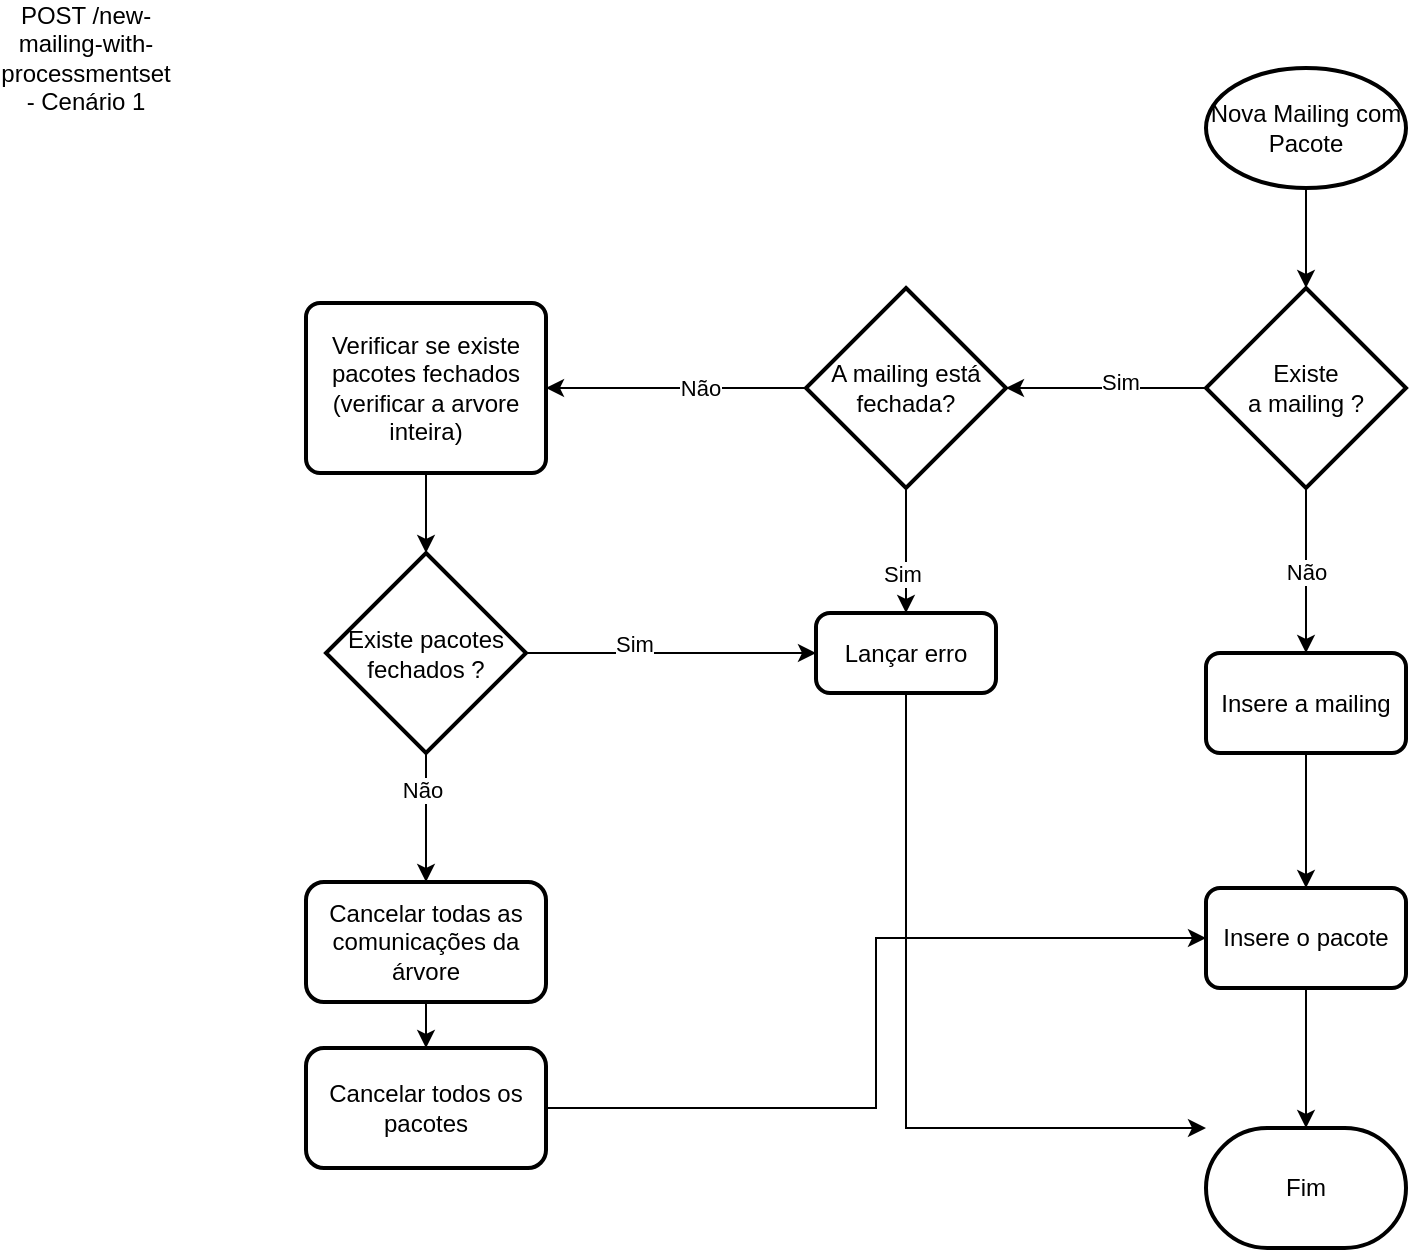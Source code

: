 <mxfile version="21.3.8" type="github" pages="4">
  <diagram name="Insert de Mailing e Pacote" id="lF3jtP0QK_2BHrpvGSCH">
    <mxGraphModel dx="1362" dy="807" grid="1" gridSize="10" guides="1" tooltips="1" connect="1" arrows="1" fold="1" page="1" pageScale="1" pageWidth="1100" pageHeight="850" background="none" math="0" shadow="0">
      <root>
        <mxCell id="H1CdM9GcUdjDX5seQ0vj-0" />
        <mxCell id="H1CdM9GcUdjDX5seQ0vj-1" parent="H1CdM9GcUdjDX5seQ0vj-0" />
        <mxCell id="sftJx_cQq0EpNa8cpBUc-5" value="POST /new-mailing-with-processmentset - Cenário 1" style="text;html=1;strokeColor=none;fillColor=none;align=center;verticalAlign=middle;whiteSpace=wrap;rounded=0;" parent="H1CdM9GcUdjDX5seQ0vj-1" vertex="1">
          <mxGeometry x="100" y="50" width="60" height="30" as="geometry" />
        </mxCell>
        <mxCell id="sftJx_cQq0EpNa8cpBUc-18" style="edgeStyle=orthogonalEdgeStyle;rounded=0;orthogonalLoop=1;jettySize=auto;html=1;" parent="H1CdM9GcUdjDX5seQ0vj-1" source="sftJx_cQq0EpNa8cpBUc-17" target="sftJx_cQq0EpNa8cpBUc-19" edge="1">
          <mxGeometry relative="1" as="geometry">
            <mxPoint x="740" y="230" as="targetPoint" />
          </mxGeometry>
        </mxCell>
        <mxCell id="sftJx_cQq0EpNa8cpBUc-17" value="Nova Mailing com Pacote" style="strokeWidth=2;html=1;shape=mxgraph.flowchart.start_1;whiteSpace=wrap;" parent="H1CdM9GcUdjDX5seQ0vj-1" vertex="1">
          <mxGeometry x="690" y="70" width="100" height="60" as="geometry" />
        </mxCell>
        <mxCell id="sftJx_cQq0EpNa8cpBUc-27" style="edgeStyle=orthogonalEdgeStyle;rounded=0;orthogonalLoop=1;jettySize=auto;html=1;" parent="H1CdM9GcUdjDX5seQ0vj-1" source="sftJx_cQq0EpNa8cpBUc-19" target="sftJx_cQq0EpNa8cpBUc-51" edge="1">
          <mxGeometry relative="1" as="geometry">
            <mxPoint x="550" y="230" as="targetPoint" />
          </mxGeometry>
        </mxCell>
        <mxCell id="sftJx_cQq0EpNa8cpBUc-29" value="Sim" style="edgeLabel;html=1;align=center;verticalAlign=middle;resizable=0;points=[];" parent="sftJx_cQq0EpNa8cpBUc-27" vertex="1" connectable="0">
          <mxGeometry x="-0.143" y="-3" relative="1" as="geometry">
            <mxPoint as="offset" />
          </mxGeometry>
        </mxCell>
        <mxCell id="sftJx_cQq0EpNa8cpBUc-59" value="Não" style="edgeStyle=orthogonalEdgeStyle;rounded=0;orthogonalLoop=1;jettySize=auto;html=1;" parent="H1CdM9GcUdjDX5seQ0vj-1" source="sftJx_cQq0EpNa8cpBUc-19" target="sftJx_cQq0EpNa8cpBUc-21" edge="1">
          <mxGeometry relative="1" as="geometry">
            <Array as="points">
              <mxPoint x="740" y="310" />
              <mxPoint x="740" y="310" />
            </Array>
          </mxGeometry>
        </mxCell>
        <mxCell id="sftJx_cQq0EpNa8cpBUc-19" value="Existe &lt;br&gt;a mailing ?" style="strokeWidth=2;html=1;shape=mxgraph.flowchart.decision;whiteSpace=wrap;" parent="H1CdM9GcUdjDX5seQ0vj-1" vertex="1">
          <mxGeometry x="690" y="180" width="100" height="100" as="geometry" />
        </mxCell>
        <mxCell id="sftJx_cQq0EpNa8cpBUc-23" style="edgeStyle=orthogonalEdgeStyle;rounded=0;orthogonalLoop=1;jettySize=auto;html=1;" parent="H1CdM9GcUdjDX5seQ0vj-1" source="sftJx_cQq0EpNa8cpBUc-21" target="sftJx_cQq0EpNa8cpBUc-22" edge="1">
          <mxGeometry relative="1" as="geometry" />
        </mxCell>
        <mxCell id="sftJx_cQq0EpNa8cpBUc-21" value="Insere a mailing" style="rounded=1;whiteSpace=wrap;html=1;absoluteArcSize=1;arcSize=14;strokeWidth=2;" parent="H1CdM9GcUdjDX5seQ0vj-1" vertex="1">
          <mxGeometry x="690" y="362.5" width="100" height="50" as="geometry" />
        </mxCell>
        <mxCell id="sftJx_cQq0EpNa8cpBUc-26" style="edgeStyle=orthogonalEdgeStyle;rounded=0;orthogonalLoop=1;jettySize=auto;html=1;" parent="H1CdM9GcUdjDX5seQ0vj-1" source="sftJx_cQq0EpNa8cpBUc-22" target="sftJx_cQq0EpNa8cpBUc-25" edge="1">
          <mxGeometry relative="1" as="geometry" />
        </mxCell>
        <mxCell id="sftJx_cQq0EpNa8cpBUc-22" value="Insere o pacote" style="rounded=1;whiteSpace=wrap;html=1;absoluteArcSize=1;arcSize=14;strokeWidth=2;" parent="H1CdM9GcUdjDX5seQ0vj-1" vertex="1">
          <mxGeometry x="690" y="480" width="100" height="50" as="geometry" />
        </mxCell>
        <mxCell id="sftJx_cQq0EpNa8cpBUc-25" value="Fim" style="strokeWidth=2;html=1;shape=mxgraph.flowchart.terminator;whiteSpace=wrap;" parent="H1CdM9GcUdjDX5seQ0vj-1" vertex="1">
          <mxGeometry x="690" y="600" width="100" height="60" as="geometry" />
        </mxCell>
        <mxCell id="sftJx_cQq0EpNa8cpBUc-31" value="" style="edgeStyle=orthogonalEdgeStyle;rounded=0;orthogonalLoop=1;jettySize=auto;html=1;" parent="H1CdM9GcUdjDX5seQ0vj-1" source="sftJx_cQq0EpNa8cpBUc-28" target="sftJx_cQq0EpNa8cpBUc-30" edge="1">
          <mxGeometry relative="1" as="geometry" />
        </mxCell>
        <mxCell id="sftJx_cQq0EpNa8cpBUc-28" value="Verificar se existe pacotes fechados&lt;br&gt;(verificar a arvore inteira)" style="rounded=1;whiteSpace=wrap;html=1;absoluteArcSize=1;arcSize=14;strokeWidth=2;" parent="H1CdM9GcUdjDX5seQ0vj-1" vertex="1">
          <mxGeometry x="240" y="187.5" width="120" height="85" as="geometry" />
        </mxCell>
        <mxCell id="sftJx_cQq0EpNa8cpBUc-32" style="edgeStyle=orthogonalEdgeStyle;rounded=0;orthogonalLoop=1;jettySize=auto;html=1;entryX=0;entryY=0.5;entryDx=0;entryDy=0;" parent="H1CdM9GcUdjDX5seQ0vj-1" source="sftJx_cQq0EpNa8cpBUc-30" target="sftJx_cQq0EpNa8cpBUc-55" edge="1">
          <mxGeometry relative="1" as="geometry">
            <mxPoint x="960" y="645" as="targetPoint" />
          </mxGeometry>
        </mxCell>
        <mxCell id="sftJx_cQq0EpNa8cpBUc-33" value="Sim" style="edgeLabel;html=1;align=center;verticalAlign=middle;resizable=0;points=[];" parent="sftJx_cQq0EpNa8cpBUc-32" vertex="1" connectable="0">
          <mxGeometry x="-0.257" y="5" relative="1" as="geometry">
            <mxPoint as="offset" />
          </mxGeometry>
        </mxCell>
        <mxCell id="sftJx_cQq0EpNa8cpBUc-41" value="" style="edgeStyle=orthogonalEdgeStyle;rounded=0;orthogonalLoop=1;jettySize=auto;html=1;" parent="H1CdM9GcUdjDX5seQ0vj-1" source="sftJx_cQq0EpNa8cpBUc-30" target="sftJx_cQq0EpNa8cpBUc-40" edge="1">
          <mxGeometry relative="1" as="geometry" />
        </mxCell>
        <mxCell id="sftJx_cQq0EpNa8cpBUc-42" value="Não" style="edgeLabel;html=1;align=center;verticalAlign=middle;resizable=0;points=[];" parent="sftJx_cQq0EpNa8cpBUc-41" vertex="1" connectable="0">
          <mxGeometry x="-0.48" y="-2" relative="1" as="geometry">
            <mxPoint y="1" as="offset" />
          </mxGeometry>
        </mxCell>
        <mxCell id="sftJx_cQq0EpNa8cpBUc-30" value="Existe pacotes fechados ?" style="strokeWidth=2;html=1;shape=mxgraph.flowchart.decision;whiteSpace=wrap;" parent="H1CdM9GcUdjDX5seQ0vj-1" vertex="1">
          <mxGeometry x="250" y="312.5" width="100" height="100" as="geometry" />
        </mxCell>
        <mxCell id="sftJx_cQq0EpNa8cpBUc-47" style="edgeStyle=orthogonalEdgeStyle;rounded=0;orthogonalLoop=1;jettySize=auto;html=1;" parent="H1CdM9GcUdjDX5seQ0vj-1" source="sftJx_cQq0EpNa8cpBUc-40" target="sftJx_cQq0EpNa8cpBUc-46" edge="1">
          <mxGeometry relative="1" as="geometry" />
        </mxCell>
        <mxCell id="sftJx_cQq0EpNa8cpBUc-40" value="Cancelar todas as comunicações da árvore" style="rounded=1;whiteSpace=wrap;html=1;strokeWidth=2;" parent="H1CdM9GcUdjDX5seQ0vj-1" vertex="1">
          <mxGeometry x="240" y="477" width="120" height="60" as="geometry" />
        </mxCell>
        <mxCell id="sftJx_cQq0EpNa8cpBUc-64" style="edgeStyle=orthogonalEdgeStyle;rounded=0;orthogonalLoop=1;jettySize=auto;html=1;entryX=0;entryY=0.5;entryDx=0;entryDy=0;" parent="H1CdM9GcUdjDX5seQ0vj-1" source="sftJx_cQq0EpNa8cpBUc-46" target="sftJx_cQq0EpNa8cpBUc-22" edge="1">
          <mxGeometry relative="1" as="geometry" />
        </mxCell>
        <mxCell id="sftJx_cQq0EpNa8cpBUc-46" value="Cancelar todos os pacotes" style="rounded=1;whiteSpace=wrap;html=1;strokeWidth=2;" parent="H1CdM9GcUdjDX5seQ0vj-1" vertex="1">
          <mxGeometry x="240" y="560" width="120" height="60" as="geometry" />
        </mxCell>
        <mxCell id="sftJx_cQq0EpNa8cpBUc-52" style="edgeStyle=orthogonalEdgeStyle;rounded=0;orthogonalLoop=1;jettySize=auto;html=1;entryX=1;entryY=0.5;entryDx=0;entryDy=0;" parent="H1CdM9GcUdjDX5seQ0vj-1" source="sftJx_cQq0EpNa8cpBUc-51" target="sftJx_cQq0EpNa8cpBUc-28" edge="1">
          <mxGeometry relative="1" as="geometry" />
        </mxCell>
        <mxCell id="sftJx_cQq0EpNa8cpBUc-53" value="Não" style="edgeLabel;html=1;align=center;verticalAlign=middle;resizable=0;points=[];" parent="sftJx_cQq0EpNa8cpBUc-52" vertex="1" connectable="0">
          <mxGeometry x="-0.182" relative="1" as="geometry">
            <mxPoint as="offset" />
          </mxGeometry>
        </mxCell>
        <mxCell id="sftJx_cQq0EpNa8cpBUc-56" style="edgeStyle=orthogonalEdgeStyle;rounded=0;orthogonalLoop=1;jettySize=auto;html=1;" parent="H1CdM9GcUdjDX5seQ0vj-1" source="sftJx_cQq0EpNa8cpBUc-51" target="sftJx_cQq0EpNa8cpBUc-55" edge="1">
          <mxGeometry relative="1" as="geometry">
            <mxPoint x="1230" y="250" as="sourcePoint" />
          </mxGeometry>
        </mxCell>
        <mxCell id="sftJx_cQq0EpNa8cpBUc-57" value="Sim" style="edgeLabel;html=1;align=center;verticalAlign=middle;resizable=0;points=[];" parent="sftJx_cQq0EpNa8cpBUc-56" vertex="1" connectable="0">
          <mxGeometry x="0.379" y="-2" relative="1" as="geometry">
            <mxPoint as="offset" />
          </mxGeometry>
        </mxCell>
        <mxCell id="sftJx_cQq0EpNa8cpBUc-51" value="A mailing está fechada?" style="strokeWidth=2;html=1;shape=mxgraph.flowchart.decision;whiteSpace=wrap;" parent="H1CdM9GcUdjDX5seQ0vj-1" vertex="1">
          <mxGeometry x="490" y="180" width="100" height="100" as="geometry" />
        </mxCell>
        <mxCell id="sftJx_cQq0EpNa8cpBUc-60" style="edgeStyle=orthogonalEdgeStyle;rounded=0;orthogonalLoop=1;jettySize=auto;html=1;" parent="H1CdM9GcUdjDX5seQ0vj-1" source="sftJx_cQq0EpNa8cpBUc-55" target="sftJx_cQq0EpNa8cpBUc-25" edge="1">
          <mxGeometry relative="1" as="geometry">
            <Array as="points">
              <mxPoint x="540" y="600" />
            </Array>
          </mxGeometry>
        </mxCell>
        <mxCell id="sftJx_cQq0EpNa8cpBUc-55" value="Lançar erro" style="rounded=1;whiteSpace=wrap;html=1;absoluteArcSize=1;arcSize=14;strokeWidth=2;" parent="H1CdM9GcUdjDX5seQ0vj-1" vertex="1">
          <mxGeometry x="495" y="342.5" width="90" height="40" as="geometry" />
        </mxCell>
      </root>
    </mxGraphModel>
  </diagram>
  <diagram id="BlkH3G7-VzO7GStOXpz6" name="Banco de dados Postgres - dataapi">
    <mxGraphModel dx="2189" dy="807" grid="1" gridSize="10" guides="1" tooltips="1" connect="1" arrows="1" fold="1" page="1" pageScale="1" pageWidth="827" pageHeight="1169" math="0" shadow="0">
      <root>
        <mxCell id="0" />
        <mxCell id="1" parent="0" />
        <mxCell id="BjVdgFGOSt9vHcssXVpr-1" value="external-authentication" style="shape=cylinder3;whiteSpace=wrap;html=1;boundedLbl=1;backgroundOutline=1;size=15;" vertex="1" parent="1">
          <mxGeometry x="590" y="320" width="60" height="80" as="geometry" />
        </mxCell>
        <mxCell id="BjVdgFGOSt9vHcssXVpr-3" value="" style="edgeStyle=orthogonalEdgeStyle;rounded=0;orthogonalLoop=1;jettySize=auto;html=1;" edge="1" parent="1" source="BjVdgFGOSt9vHcssXVpr-2" target="BjVdgFGOSt9vHcssXVpr-1">
          <mxGeometry relative="1" as="geometry" />
        </mxCell>
        <mxCell id="BjVdgFGOSt9vHcssXVpr-2" value="data-api&lt;br&gt;50" style="rounded=1;whiteSpace=wrap;html=1;" vertex="1" parent="1">
          <mxGeometry x="560" y="210" width="120" height="60" as="geometry" />
        </mxCell>
        <mxCell id="BjVdgFGOSt9vHcssXVpr-5" value="" style="edgeStyle=orthogonalEdgeStyle;rounded=0;orthogonalLoop=1;jettySize=auto;html=1;" edge="1" parent="1" source="BjVdgFGOSt9vHcssXVpr-6">
          <mxGeometry relative="1" as="geometry">
            <mxPoint x="620" y="570" as="targetPoint" />
          </mxGeometry>
        </mxCell>
        <mxCell id="BjVdgFGOSt9vHcssXVpr-6" value="data-api&lt;br&gt;1004" style="rounded=1;whiteSpace=wrap;html=1;" vertex="1" parent="1">
          <mxGeometry x="560" y="460" width="120" height="60" as="geometry" />
        </mxCell>
        <mxCell id="BjVdgFGOSt9vHcssXVpr-13" style="edgeStyle=orthogonalEdgeStyle;rounded=0;orthogonalLoop=1;jettySize=auto;html=1;fillColor=#d5e8d4;strokeColor=#82b366;" edge="1" parent="1" source="BjVdgFGOSt9vHcssXVpr-7" target="BjVdgFGOSt9vHcssXVpr-12">
          <mxGeometry relative="1" as="geometry" />
        </mxCell>
        <mxCell id="BjVdgFGOSt9vHcssXVpr-22" style="edgeStyle=orthogonalEdgeStyle;rounded=0;orthogonalLoop=1;jettySize=auto;html=1;exitX=1;exitY=0.75;exitDx=0;exitDy=0;fillColor=#ffe6cc;strokeColor=#d79b00;" edge="1" parent="1" source="BjVdgFGOSt9vHcssXVpr-7" target="BjVdgFGOSt9vHcssXVpr-12">
          <mxGeometry relative="1" as="geometry" />
        </mxCell>
        <mxCell id="BjVdgFGOSt9vHcssXVpr-7" value="authentication-service" style="rounded=1;whiteSpace=wrap;html=1;" vertex="1" parent="1">
          <mxGeometry x="110" y="210" width="170" height="60" as="geometry" />
        </mxCell>
        <mxCell id="BjVdgFGOSt9vHcssXVpr-11" value="external-authentication" style="shape=cylinder3;whiteSpace=wrap;html=1;boundedLbl=1;backgroundOutline=1;size=15;" vertex="1" parent="1">
          <mxGeometry x="590" y="570" width="60" height="80" as="geometry" />
        </mxCell>
        <mxCell id="BjVdgFGOSt9vHcssXVpr-14" style="edgeStyle=orthogonalEdgeStyle;rounded=0;orthogonalLoop=1;jettySize=auto;html=1;fillColor=#d5e8d4;strokeColor=#82b366;" edge="1" parent="1" source="BjVdgFGOSt9vHcssXVpr-12" target="BjVdgFGOSt9vHcssXVpr-2">
          <mxGeometry relative="1" as="geometry" />
        </mxCell>
        <mxCell id="BjVdgFGOSt9vHcssXVpr-23" style="edgeStyle=orthogonalEdgeStyle;rounded=0;orthogonalLoop=1;jettySize=auto;html=1;entryX=0;entryY=0.5;entryDx=0;entryDy=0;fillColor=#ffe6cc;strokeColor=#d79b00;" edge="1" parent="1" source="BjVdgFGOSt9vHcssXVpr-12" target="BjVdgFGOSt9vHcssXVpr-6">
          <mxGeometry relative="1" as="geometry" />
        </mxCell>
        <mxCell id="BjVdgFGOSt9vHcssXVpr-12" value="Internal Gateway API" style="ellipse;shape=cloud;whiteSpace=wrap;html=1;" vertex="1" parent="1">
          <mxGeometry x="340" y="190" width="160" height="100" as="geometry" />
        </mxCell>
        <mxCell id="BjVdgFGOSt9vHcssXVpr-18" style="edgeStyle=orthogonalEdgeStyle;rounded=0;orthogonalLoop=1;jettySize=auto;html=1;fillColor=#d5e8d4;strokeColor=#82b366;" edge="1" parent="1" source="BjVdgFGOSt9vHcssXVpr-16" target="BjVdgFGOSt9vHcssXVpr-7">
          <mxGeometry relative="1" as="geometry" />
        </mxCell>
        <mxCell id="BjVdgFGOSt9vHcssXVpr-16" value="username: edp-sp&lt;br&gt;password: pass-edp&lt;br&gt;client: edp-attachment&lt;br&gt;brandid: 30" style="text;html=1;align=center;verticalAlign=middle;whiteSpace=wrap;rounded=0;fillColor=#d5e8d4;strokeColor=#82b366;" vertex="1" parent="1">
          <mxGeometry x="-170" y="195" width="140" height="90" as="geometry" />
        </mxCell>
        <mxCell id="BjVdgFGOSt9vHcssXVpr-21" style="edgeStyle=orthogonalEdgeStyle;rounded=0;orthogonalLoop=1;jettySize=auto;html=1;entryX=0.5;entryY=1;entryDx=0;entryDy=0;fillColor=#ffe6cc;strokeColor=#d79b00;" edge="1" parent="1" source="BjVdgFGOSt9vHcssXVpr-20" target="BjVdgFGOSt9vHcssXVpr-7">
          <mxGeometry relative="1" as="geometry" />
        </mxCell>
        <mxCell id="BjVdgFGOSt9vHcssXVpr-20" value="username: unimed-sjp&lt;br&gt;password: pass-unimed&lt;br&gt;client: unimed-client&lt;br&gt;brandid: 1004" style="text;html=1;align=center;verticalAlign=middle;whiteSpace=wrap;rounded=0;fillColor=#ffe6cc;strokeColor=#d79b00;" vertex="1" parent="1">
          <mxGeometry x="-170" y="445" width="140" height="90" as="geometry" />
        </mxCell>
        <mxCell id="6PM6QchEXmXMVE4ja0fh-1" value="https://multichannel.validpay.com.br/external/auth/login" style="text;html=1;strokeColor=none;fillColor=none;align=center;verticalAlign=middle;whiteSpace=wrap;rounded=0;" vertex="1" parent="1">
          <mxGeometry x="-100" y="120" width="60" height="30" as="geometry" />
        </mxCell>
        <mxCell id="W-zhPdagAVIhLr47XeMp-1" value="Pros&lt;br&gt;&lt;br&gt;&lt;ul&gt;&lt;li&gt;A URL não expoe o BrandId&lt;/li&gt;&lt;li&gt;Banco de dados não foge do Postgres&lt;/li&gt;&lt;/ul&gt;" style="text;html=1;align=center;verticalAlign=middle;resizable=0;points=[];autosize=1;strokeColor=default;fillColor=none;" vertex="1" parent="1">
          <mxGeometry x="150" y="30" width="270" height="100" as="geometry" />
        </mxCell>
        <mxCell id="ESS8GYpc5s9YEk1oyxTF-1" value="Contras&lt;br&gt;&lt;br&gt;&lt;ul&gt;&lt;li style=&quot;text-align: left;&quot;&gt;Coloca regra de negócio no data-api para cadastros de usuarios o que não tem nada a ver com a proposta&lt;/li&gt;&lt;li style=&quot;text-align: left;&quot;&gt;Exige que o autentication-service seja separado do external-gateway-api&lt;/li&gt;&lt;/ul&gt;" style="text;html=1;align=center;verticalAlign=middle;resizable=0;points=[];autosize=1;strokeColor=default;" vertex="1" parent="1">
          <mxGeometry x="440" y="30" width="630" height="100" as="geometry" />
        </mxCell>
      </root>
    </mxGraphModel>
  </diagram>
  <diagram name="Banco de dados Postgres - autenticationservice" id="2563tfGpi3_izA32CDwc">
    <mxGraphModel dx="2189" dy="807" grid="1" gridSize="10" guides="1" tooltips="1" connect="1" arrows="1" fold="1" page="1" pageScale="1" pageWidth="827" pageHeight="1169" math="0" shadow="0">
      <root>
        <mxCell id="yc2Phyb1XLGK31DDjYgv-0" />
        <mxCell id="yc2Phyb1XLGK31DDjYgv-1" parent="yc2Phyb1XLGK31DDjYgv-0" />
        <mxCell id="yc2Phyb1XLGK31DDjYgv-2" value="external-authentication" style="shape=cylinder3;whiteSpace=wrap;html=1;boundedLbl=1;backgroundOutline=1;size=15;" vertex="1" parent="yc2Phyb1XLGK31DDjYgv-1">
          <mxGeometry x="590" y="320" width="60" height="80" as="geometry" />
        </mxCell>
        <mxCell id="yc2Phyb1XLGK31DDjYgv-3" value="" style="edgeStyle=orthogonalEdgeStyle;rounded=0;orthogonalLoop=1;jettySize=auto;html=1;" edge="1" parent="yc2Phyb1XLGK31DDjYgv-1" source="yc2Phyb1XLGK31DDjYgv-4" target="yc2Phyb1XLGK31DDjYgv-2">
          <mxGeometry relative="1" as="geometry" />
        </mxCell>
        <mxCell id="yc2Phyb1XLGK31DDjYgv-4" value="authentication-service&lt;br style=&quot;border-color: var(--border-color);&quot;&gt;50" style="rounded=1;whiteSpace=wrap;html=1;fillColor=#d5e8d4;strokeColor=#82b366;" vertex="1" parent="yc2Phyb1XLGK31DDjYgv-1">
          <mxGeometry x="560" y="210" width="120" height="60" as="geometry" />
        </mxCell>
        <mxCell id="yc2Phyb1XLGK31DDjYgv-5" value="" style="edgeStyle=orthogonalEdgeStyle;rounded=0;orthogonalLoop=1;jettySize=auto;html=1;" edge="1" parent="yc2Phyb1XLGK31DDjYgv-1" source="yc2Phyb1XLGK31DDjYgv-6">
          <mxGeometry relative="1" as="geometry">
            <mxPoint x="620" y="570" as="targetPoint" />
          </mxGeometry>
        </mxCell>
        <mxCell id="yc2Phyb1XLGK31DDjYgv-6" value="authentication-service&lt;br style=&quot;border-color: var(--border-color);&quot;&gt;1004" style="rounded=1;whiteSpace=wrap;html=1;fillColor=#ffe6cc;strokeColor=#d79b00;" vertex="1" parent="yc2Phyb1XLGK31DDjYgv-1">
          <mxGeometry x="560" y="460" width="120" height="60" as="geometry" />
        </mxCell>
        <mxCell id="yc2Phyb1XLGK31DDjYgv-7" style="edgeStyle=orthogonalEdgeStyle;rounded=0;orthogonalLoop=1;jettySize=auto;html=1;fillColor=#d5e8d4;strokeColor=#82b366;" edge="1" parent="yc2Phyb1XLGK31DDjYgv-1" source="yc2Phyb1XLGK31DDjYgv-9" target="yc2Phyb1XLGK31DDjYgv-13">
          <mxGeometry relative="1" as="geometry" />
        </mxCell>
        <mxCell id="yc2Phyb1XLGK31DDjYgv-8" style="edgeStyle=orthogonalEdgeStyle;rounded=0;orthogonalLoop=1;jettySize=auto;html=1;exitX=1;exitY=0.75;exitDx=0;exitDy=0;fillColor=#ffe6cc;strokeColor=#d79b00;" edge="1" parent="yc2Phyb1XLGK31DDjYgv-1" source="yc2Phyb1XLGK31DDjYgv-9" target="yc2Phyb1XLGK31DDjYgv-13">
          <mxGeometry relative="1" as="geometry" />
        </mxCell>
        <mxCell id="yc2Phyb1XLGK31DDjYgv-9" value="external-gateway" style="rounded=1;whiteSpace=wrap;html=1;" vertex="1" parent="yc2Phyb1XLGK31DDjYgv-1">
          <mxGeometry x="130" y="210" width="170" height="60" as="geometry" />
        </mxCell>
        <mxCell id="yc2Phyb1XLGK31DDjYgv-10" value="external-authentication" style="shape=cylinder3;whiteSpace=wrap;html=1;boundedLbl=1;backgroundOutline=1;size=15;" vertex="1" parent="yc2Phyb1XLGK31DDjYgv-1">
          <mxGeometry x="590" y="570" width="60" height="80" as="geometry" />
        </mxCell>
        <mxCell id="yc2Phyb1XLGK31DDjYgv-11" style="edgeStyle=orthogonalEdgeStyle;rounded=0;orthogonalLoop=1;jettySize=auto;html=1;fillColor=#d5e8d4;strokeColor=#82b366;" edge="1" parent="yc2Phyb1XLGK31DDjYgv-1" source="yc2Phyb1XLGK31DDjYgv-13" target="yc2Phyb1XLGK31DDjYgv-4">
          <mxGeometry relative="1" as="geometry" />
        </mxCell>
        <mxCell id="yc2Phyb1XLGK31DDjYgv-12" style="edgeStyle=orthogonalEdgeStyle;rounded=0;orthogonalLoop=1;jettySize=auto;html=1;entryX=0;entryY=0.5;entryDx=0;entryDy=0;fillColor=#ffe6cc;strokeColor=#d79b00;" edge="1" parent="yc2Phyb1XLGK31DDjYgv-1" source="yc2Phyb1XLGK31DDjYgv-13" target="yc2Phyb1XLGK31DDjYgv-6">
          <mxGeometry relative="1" as="geometry" />
        </mxCell>
        <mxCell id="yc2Phyb1XLGK31DDjYgv-13" value="Internal Gateway API" style="ellipse;shape=cloud;whiteSpace=wrap;html=1;" vertex="1" parent="yc2Phyb1XLGK31DDjYgv-1">
          <mxGeometry x="340" y="190" width="160" height="100" as="geometry" />
        </mxCell>
        <mxCell id="yc2Phyb1XLGK31DDjYgv-14" style="edgeStyle=orthogonalEdgeStyle;rounded=0;orthogonalLoop=1;jettySize=auto;html=1;fillColor=#d5e8d4;strokeColor=#82b366;" edge="1" parent="yc2Phyb1XLGK31DDjYgv-1" source="yc2Phyb1XLGK31DDjYgv-15" target="yc2Phyb1XLGK31DDjYgv-9">
          <mxGeometry relative="1" as="geometry" />
        </mxCell>
        <mxCell id="yc2Phyb1XLGK31DDjYgv-15" value="username: edp-sp&lt;br&gt;password: pass-edp&lt;br&gt;client: edp-attachment&lt;br&gt;brandid: 30" style="text;html=1;align=center;verticalAlign=middle;whiteSpace=wrap;rounded=0;fillColor=#d5e8d4;strokeColor=#82b366;" vertex="1" parent="yc2Phyb1XLGK31DDjYgv-1">
          <mxGeometry x="-170" y="195" width="140" height="90" as="geometry" />
        </mxCell>
        <mxCell id="yc2Phyb1XLGK31DDjYgv-16" style="edgeStyle=orthogonalEdgeStyle;rounded=0;orthogonalLoop=1;jettySize=auto;html=1;entryX=0.5;entryY=1;entryDx=0;entryDy=0;fillColor=#ffe6cc;strokeColor=#d79b00;" edge="1" parent="yc2Phyb1XLGK31DDjYgv-1" source="yc2Phyb1XLGK31DDjYgv-17" target="yc2Phyb1XLGK31DDjYgv-9">
          <mxGeometry relative="1" as="geometry" />
        </mxCell>
        <mxCell id="yc2Phyb1XLGK31DDjYgv-17" value="username: unimed-sjp&lt;br&gt;password: pass-unimed&lt;br&gt;client: unimed-client&lt;br&gt;brandid: 1004" style="text;html=1;align=center;verticalAlign=middle;whiteSpace=wrap;rounded=0;fillColor=#ffe6cc;strokeColor=#d79b00;" vertex="1" parent="yc2Phyb1XLGK31DDjYgv-1">
          <mxGeometry x="-170" y="445" width="140" height="90" as="geometry" />
        </mxCell>
        <mxCell id="hT2WGAaHUfMsYcffoQle-0" value="https://multichannel.validpay.com.br/external/30/auth/login" style="text;html=1;strokeColor=none;fillColor=none;align=center;verticalAlign=middle;whiteSpace=wrap;rounded=0;" vertex="1" parent="yc2Phyb1XLGK31DDjYgv-1">
          <mxGeometry x="-100" y="120" width="60" height="30" as="geometry" />
        </mxCell>
        <mxCell id="hT2WGAaHUfMsYcffoQle-1" value="https://multichannel.validpay.com.br/external/1004/auth/login" style="text;html=1;strokeColor=none;fillColor=none;align=center;verticalAlign=middle;whiteSpace=wrap;rounded=0;" vertex="1" parent="yc2Phyb1XLGK31DDjYgv-1">
          <mxGeometry x="-90" y="415" width="60" height="30" as="geometry" />
        </mxCell>
        <mxCell id="WT5x24bhM-D-jIiBVjcj-0" value="Pros&lt;br&gt;&lt;br&gt;Banco de dados não foge do Postgres" style="text;html=1;align=center;verticalAlign=middle;resizable=0;points=[];autosize=1;strokeColor=default;fillColor=none;" vertex="1" parent="yc2Phyb1XLGK31DDjYgv-1">
          <mxGeometry x="155" y="33" width="230" height="60" as="geometry" />
        </mxCell>
        <mxCell id="WT5x24bhM-D-jIiBVjcj-1" value="Contras&lt;br&gt;&lt;br&gt;A URL externa expoe o brandId&lt;br&gt;Exige a infra estrutura do autentication-service para cada cliente&lt;br&gt;Nao pode juntar o autentication service com o external gateway" style="text;html=1;align=center;verticalAlign=middle;resizable=0;points=[];autosize=1;strokeColor=default;" vertex="1" parent="yc2Phyb1XLGK31DDjYgv-1">
          <mxGeometry x="400" y="18" width="370" height="90" as="geometry" />
        </mxCell>
      </root>
    </mxGraphModel>
  </diagram>
  <diagram name="Banco de dados MongoDB" id="uKt_9dR5HNaG10aLB-Zx">
    <mxGraphModel dx="2189" dy="807" grid="1" gridSize="10" guides="1" tooltips="1" connect="1" arrows="1" fold="1" page="1" pageScale="1" pageWidth="827" pageHeight="1169" math="0" shadow="0">
      <root>
        <mxCell id="9yzzEEXZHbrVzCqxBSXu-0" />
        <mxCell id="9yzzEEXZHbrVzCqxBSXu-1" parent="9yzzEEXZHbrVzCqxBSXu-0" />
        <mxCell id="9yzzEEXZHbrVzCqxBSXu-2" value="multicanal" style="shape=cylinder3;whiteSpace=wrap;html=1;boundedLbl=1;backgroundOutline=1;size=15;" vertex="1" parent="9yzzEEXZHbrVzCqxBSXu-1">
          <mxGeometry x="590" y="320" width="60" height="80" as="geometry" />
        </mxCell>
        <mxCell id="9yzzEEXZHbrVzCqxBSXu-3" value="" style="edgeStyle=orthogonalEdgeStyle;rounded=0;orthogonalLoop=1;jettySize=auto;html=1;" edge="1" parent="9yzzEEXZHbrVzCqxBSXu-1" source="9yzzEEXZHbrVzCqxBSXu-4" target="9yzzEEXZHbrVzCqxBSXu-2">
          <mxGeometry relative="1" as="geometry" />
        </mxCell>
        <mxCell id="9yzzEEXZHbrVzCqxBSXu-4" value="data-api&lt;br&gt;50" style="rounded=1;whiteSpace=wrap;html=1;fillColor=#d5e8d4;strokeColor=#82b366;" vertex="1" parent="9yzzEEXZHbrVzCqxBSXu-1">
          <mxGeometry x="560" y="210" width="120" height="60" as="geometry" />
        </mxCell>
        <mxCell id="9yzzEEXZHbrVzCqxBSXu-5" value="" style="edgeStyle=orthogonalEdgeStyle;rounded=0;orthogonalLoop=1;jettySize=auto;html=1;" edge="1" parent="9yzzEEXZHbrVzCqxBSXu-1" source="9yzzEEXZHbrVzCqxBSXu-6">
          <mxGeometry relative="1" as="geometry">
            <mxPoint x="620" y="570" as="targetPoint" />
          </mxGeometry>
        </mxCell>
        <mxCell id="9yzzEEXZHbrVzCqxBSXu-6" value="data-api&lt;br&gt;1004" style="rounded=1;whiteSpace=wrap;html=1;fillColor=#ffe6cc;strokeColor=#d79b00;" vertex="1" parent="9yzzEEXZHbrVzCqxBSXu-1">
          <mxGeometry x="560" y="460" width="120" height="60" as="geometry" />
        </mxCell>
        <mxCell id="wxPiHJGwGqPJv8y698E3-6" style="edgeStyle=orthogonalEdgeStyle;rounded=0;orthogonalLoop=1;jettySize=auto;html=1;" edge="1" parent="9yzzEEXZHbrVzCqxBSXu-1" source="9yzzEEXZHbrVzCqxBSXu-9" target="wxPiHJGwGqPJv8y698E3-5">
          <mxGeometry relative="1" as="geometry" />
        </mxCell>
        <mxCell id="9yzzEEXZHbrVzCqxBSXu-9" value="authentication-service" style="rounded=1;whiteSpace=wrap;html=1;" vertex="1" parent="9yzzEEXZHbrVzCqxBSXu-1">
          <mxGeometry x="100" y="385" width="170" height="60" as="geometry" />
        </mxCell>
        <mxCell id="9yzzEEXZHbrVzCqxBSXu-10" value="multicanal" style="shape=cylinder3;whiteSpace=wrap;html=1;boundedLbl=1;backgroundOutline=1;size=15;" vertex="1" parent="9yzzEEXZHbrVzCqxBSXu-1">
          <mxGeometry x="590" y="570" width="60" height="80" as="geometry" />
        </mxCell>
        <mxCell id="9yzzEEXZHbrVzCqxBSXu-11" style="edgeStyle=orthogonalEdgeStyle;rounded=0;orthogonalLoop=1;jettySize=auto;html=1;fillColor=#d5e8d4;strokeColor=#82b366;" edge="1" parent="9yzzEEXZHbrVzCqxBSXu-1" source="9yzzEEXZHbrVzCqxBSXu-13" target="9yzzEEXZHbrVzCqxBSXu-4">
          <mxGeometry relative="1" as="geometry" />
        </mxCell>
        <mxCell id="9yzzEEXZHbrVzCqxBSXu-12" style="edgeStyle=orthogonalEdgeStyle;rounded=0;orthogonalLoop=1;jettySize=auto;html=1;entryX=0;entryY=0.5;entryDx=0;entryDy=0;fillColor=#ffe6cc;strokeColor=#d79b00;" edge="1" parent="9yzzEEXZHbrVzCqxBSXu-1" source="9yzzEEXZHbrVzCqxBSXu-13" target="9yzzEEXZHbrVzCqxBSXu-6">
          <mxGeometry relative="1" as="geometry" />
        </mxCell>
        <mxCell id="9yzzEEXZHbrVzCqxBSXu-13" value="Internal Gateway API" style="ellipse;shape=cloud;whiteSpace=wrap;html=1;" vertex="1" parent="9yzzEEXZHbrVzCqxBSXu-1">
          <mxGeometry x="340" y="190" width="160" height="100" as="geometry" />
        </mxCell>
        <mxCell id="wxPiHJGwGqPJv8y698E3-1" style="edgeStyle=orthogonalEdgeStyle;rounded=0;orthogonalLoop=1;jettySize=auto;html=1;fillColor=#d5e8d4;strokeColor=#82b366;" edge="1" parent="9yzzEEXZHbrVzCqxBSXu-1" source="9yzzEEXZHbrVzCqxBSXu-15" target="wxPiHJGwGqPJv8y698E3-0">
          <mxGeometry relative="1" as="geometry" />
        </mxCell>
        <mxCell id="9yzzEEXZHbrVzCqxBSXu-15" value="username: edp-sp&lt;br&gt;password: pass-edp&lt;br&gt;client: edp-attachment&lt;br&gt;brandid: 30" style="text;html=1;align=center;verticalAlign=middle;whiteSpace=wrap;rounded=0;fillColor=#d5e8d4;strokeColor=#82b366;" vertex="1" parent="9yzzEEXZHbrVzCqxBSXu-1">
          <mxGeometry x="-170" y="195" width="140" height="90" as="geometry" />
        </mxCell>
        <mxCell id="wxPiHJGwGqPJv8y698E3-3" style="edgeStyle=orthogonalEdgeStyle;rounded=0;orthogonalLoop=1;jettySize=auto;html=1;fillColor=#ffe6cc;strokeColor=#d79b00;" edge="1" parent="9yzzEEXZHbrVzCqxBSXu-1" source="9yzzEEXZHbrVzCqxBSXu-17" target="wxPiHJGwGqPJv8y698E3-0">
          <mxGeometry relative="1" as="geometry">
            <Array as="points">
              <mxPoint x="-100" y="330" />
              <mxPoint x="185" y="330" />
            </Array>
          </mxGeometry>
        </mxCell>
        <mxCell id="9yzzEEXZHbrVzCqxBSXu-17" value="username: unimed-sjp&lt;br&gt;password: pass-unimed&lt;br&gt;client: unimed-client&lt;br&gt;brandid: 1004" style="text;html=1;align=center;verticalAlign=middle;whiteSpace=wrap;rounded=0;fillColor=#ffe6cc;strokeColor=#d79b00;" vertex="1" parent="9yzzEEXZHbrVzCqxBSXu-1">
          <mxGeometry x="-170" y="445" width="140" height="90" as="geometry" />
        </mxCell>
        <mxCell id="9yzzEEXZHbrVzCqxBSXu-18" value="https://multichannel.validpay.com.br/external/auth/login" style="text;html=1;strokeColor=none;fillColor=none;align=center;verticalAlign=middle;whiteSpace=wrap;rounded=0;" vertex="1" parent="9yzzEEXZHbrVzCqxBSXu-1">
          <mxGeometry x="-100" y="120" width="60" height="30" as="geometry" />
        </mxCell>
        <mxCell id="wxPiHJGwGqPJv8y698E3-2" style="edgeStyle=orthogonalEdgeStyle;rounded=0;orthogonalLoop=1;jettySize=auto;html=1;" edge="1" parent="9yzzEEXZHbrVzCqxBSXu-1" source="wxPiHJGwGqPJv8y698E3-0" target="9yzzEEXZHbrVzCqxBSXu-9">
          <mxGeometry relative="1" as="geometry" />
        </mxCell>
        <mxCell id="wxPiHJGwGqPJv8y698E3-4" style="edgeStyle=orthogonalEdgeStyle;rounded=0;orthogonalLoop=1;jettySize=auto;html=1;entryX=0.119;entryY=0.54;entryDx=0;entryDy=0;entryPerimeter=0;fillColor=#ffe6cc;strokeColor=#d79b00;" edge="1" parent="9yzzEEXZHbrVzCqxBSXu-1" source="wxPiHJGwGqPJv8y698E3-0" target="9yzzEEXZHbrVzCqxBSXu-13">
          <mxGeometry relative="1" as="geometry" />
        </mxCell>
        <mxCell id="wxPiHJGwGqPJv8y698E3-7" style="edgeStyle=orthogonalEdgeStyle;rounded=0;orthogonalLoop=1;jettySize=auto;html=1;exitX=1;exitY=0.25;exitDx=0;exitDy=0;fillColor=#d5e8d4;strokeColor=#82b366;" edge="1" parent="9yzzEEXZHbrVzCqxBSXu-1" source="wxPiHJGwGqPJv8y698E3-0" target="9yzzEEXZHbrVzCqxBSXu-13">
          <mxGeometry relative="1" as="geometry" />
        </mxCell>
        <mxCell id="wxPiHJGwGqPJv8y698E3-0" value="external-gateway" style="rounded=1;whiteSpace=wrap;html=1;" vertex="1" parent="9yzzEEXZHbrVzCqxBSXu-1">
          <mxGeometry x="100" y="210" width="170" height="60" as="geometry" />
        </mxCell>
        <mxCell id="wxPiHJGwGqPJv8y698E3-5" value="external-authentication" style="shape=cylinder3;whiteSpace=wrap;html=1;boundedLbl=1;backgroundOutline=1;size=15;" vertex="1" parent="9yzzEEXZHbrVzCqxBSXu-1">
          <mxGeometry x="138.75" y="510" width="92.5" height="100" as="geometry" />
        </mxCell>
        <mxCell id="3al_UqbFpiiq7xHpvsWy-0" value="Pros&lt;br&gt;&lt;br&gt;&lt;ul&gt;&lt;li style=&quot;text-align: left;&quot;&gt;A URL não expoe o BrandId&lt;/li&gt;&lt;li style=&quot;text-align: left;&quot;&gt;Pode colocar os dois modulos juntos external-gateway e autentication-service se for o caso&lt;/li&gt;&lt;li style=&quot;text-align: left;&quot;&gt;O External Gateway e o authentication service podem estar no namespace general (e ser 1 pod unico)&lt;/li&gt;&lt;/ul&gt;" style="text;html=1;align=center;verticalAlign=middle;resizable=0;points=[];autosize=1;strokeColor=default;fillColor=none;" vertex="1" parent="9yzzEEXZHbrVzCqxBSXu-1">
          <mxGeometry x="-30" y="5" width="610" height="110" as="geometry" />
        </mxCell>
        <mxCell id="3al_UqbFpiiq7xHpvsWy-1" value="Contras&lt;br&gt;&lt;br&gt;&lt;ul&gt;&lt;li&gt;Utilizar o mongo do Delivery&lt;/li&gt;&lt;/ul&gt;" style="text;html=1;align=center;verticalAlign=middle;resizable=0;points=[];autosize=1;strokeColor=default;fillColor=none;" vertex="1" parent="9yzzEEXZHbrVzCqxBSXu-1">
          <mxGeometry x="600" y="10" width="210" height="80" as="geometry" />
        </mxCell>
      </root>
    </mxGraphModel>
  </diagram>
</mxfile>
